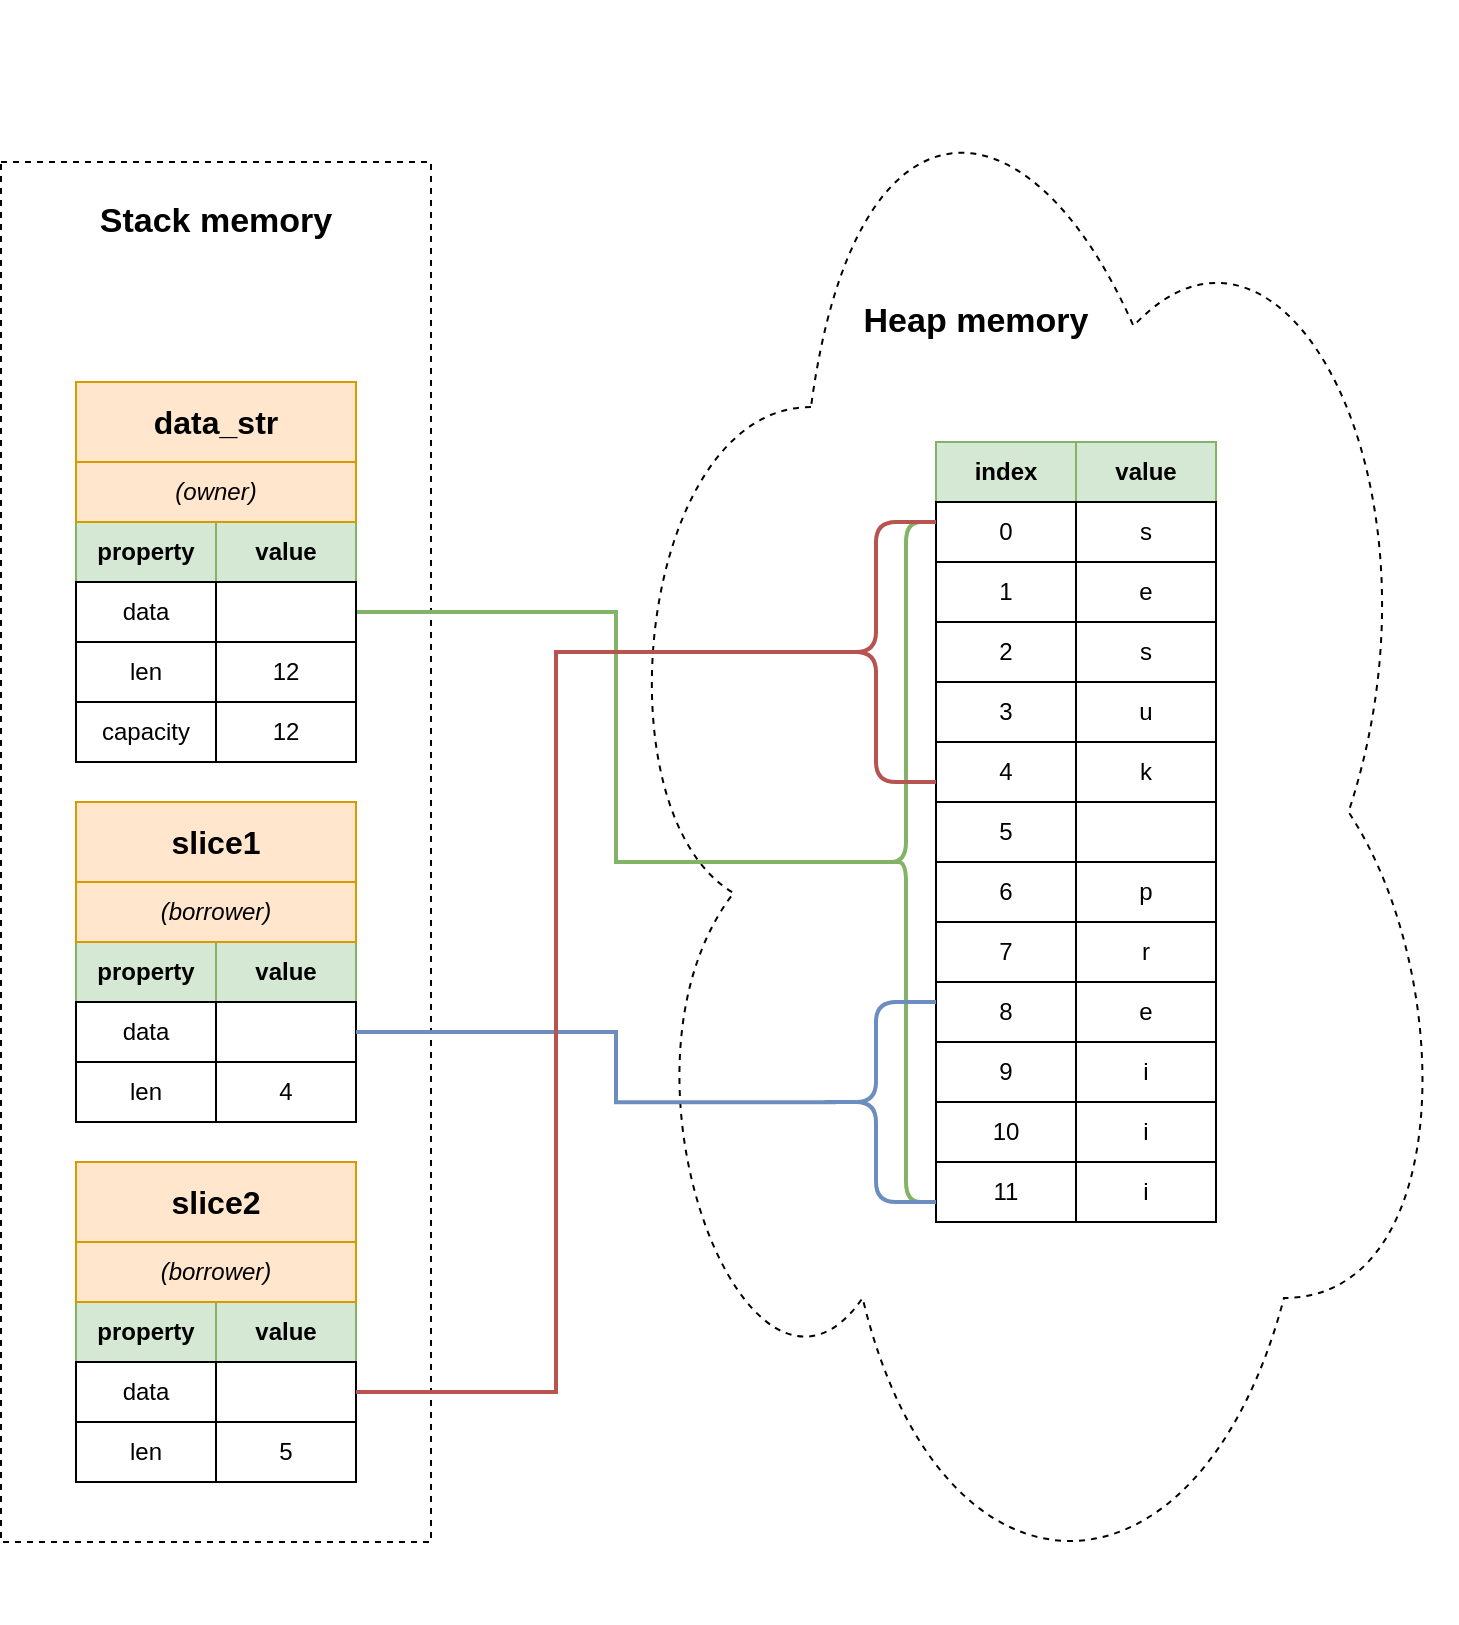 <mxfile version="20.3.0" type="device"><diagram id="E9WK0BKsC-T1gWnyw6fE" name="Page-1"><mxGraphModel dx="1308" dy="1987" grid="1" gridSize="10" guides="1" tooltips="1" connect="1" arrows="1" fold="1" page="1" pageScale="1" pageWidth="850" pageHeight="1100" math="0" shadow="0"><root><mxCell id="0"/><mxCell id="1" parent="0"/><mxCell id="eRW7efdalTtmwU7ePL8u-58" value="" style="ellipse;shape=cloud;whiteSpace=wrap;html=1;fontSize=12;dashed=1;" vertex="1" parent="1"><mxGeometry x="350" y="-80" width="430" height="810" as="geometry"/></mxCell><mxCell id="eRW7efdalTtmwU7ePL8u-23" value="" style="rounded=0;whiteSpace=wrap;html=1;dashed=1;" vertex="1" parent="1"><mxGeometry x="52.5" width="215" height="690" as="geometry"/></mxCell><mxCell id="eRW7efdalTtmwU7ePL8u-28" value="Stack memory" style="text;html=1;strokeColor=none;fillColor=none;align=center;verticalAlign=middle;whiteSpace=wrap;rounded=0;fontSize=17;fontStyle=1" vertex="1" parent="1"><mxGeometry x="80" y="10" width="160" height="40" as="geometry"/></mxCell><mxCell id="eRW7efdalTtmwU7ePL8u-59" value="" style="group" vertex="1" connectable="0" parent="1"><mxGeometry x="520" y="140" width="140" height="390" as="geometry"/></mxCell><mxCell id="eRW7efdalTtmwU7ePL8u-30" value="" style="group;fillColor=#d5e8d4;strokeColor=#82b366;container=0;" vertex="1" connectable="0" parent="eRW7efdalTtmwU7ePL8u-59"><mxGeometry width="140" height="120" as="geometry"/></mxCell><mxCell id="eRW7efdalTtmwU7ePL8u-31" value="index" style="rounded=0;whiteSpace=wrap;html=1;fontStyle=1;fillColor=#d5e8d4;strokeColor=#82b366;" vertex="1" parent="eRW7efdalTtmwU7ePL8u-59"><mxGeometry width="70" height="30" as="geometry"/></mxCell><mxCell id="eRW7efdalTtmwU7ePL8u-32" value="value" style="rounded=0;whiteSpace=wrap;html=1;fontStyle=1;fillColor=#d5e8d4;strokeColor=#82b366;" vertex="1" parent="eRW7efdalTtmwU7ePL8u-59"><mxGeometry x="70" width="70" height="30" as="geometry"/></mxCell><mxCell id="eRW7efdalTtmwU7ePL8u-33" value="0" style="rounded=0;whiteSpace=wrap;html=1;" vertex="1" parent="eRW7efdalTtmwU7ePL8u-59"><mxGeometry y="30" width="70" height="30" as="geometry"/></mxCell><mxCell id="eRW7efdalTtmwU7ePL8u-34" value="1" style="rounded=0;whiteSpace=wrap;html=1;" vertex="1" parent="eRW7efdalTtmwU7ePL8u-59"><mxGeometry y="60" width="70" height="30" as="geometry"/></mxCell><mxCell id="eRW7efdalTtmwU7ePL8u-35" value="2" style="rounded=0;whiteSpace=wrap;html=1;" vertex="1" parent="eRW7efdalTtmwU7ePL8u-59"><mxGeometry y="90" width="70" height="30" as="geometry"/></mxCell><mxCell id="eRW7efdalTtmwU7ePL8u-36" value="e" style="rounded=0;whiteSpace=wrap;html=1;" vertex="1" parent="eRW7efdalTtmwU7ePL8u-59"><mxGeometry x="70" y="60" width="70" height="30" as="geometry"/></mxCell><mxCell id="eRW7efdalTtmwU7ePL8u-37" value="s" style="rounded=0;whiteSpace=wrap;html=1;" vertex="1" parent="eRW7efdalTtmwU7ePL8u-59"><mxGeometry x="70" y="90" width="70" height="30" as="geometry"/></mxCell><mxCell id="eRW7efdalTtmwU7ePL8u-38" value="s" style="rounded=0;whiteSpace=wrap;html=1;" vertex="1" parent="eRW7efdalTtmwU7ePL8u-59"><mxGeometry x="70" y="30" width="70" height="30" as="geometry"/></mxCell><mxCell id="eRW7efdalTtmwU7ePL8u-40" value="3" style="rounded=0;whiteSpace=wrap;html=1;" vertex="1" parent="eRW7efdalTtmwU7ePL8u-59"><mxGeometry y="120" width="70" height="30" as="geometry"/></mxCell><mxCell id="eRW7efdalTtmwU7ePL8u-41" value="4" style="rounded=0;whiteSpace=wrap;html=1;" vertex="1" parent="eRW7efdalTtmwU7ePL8u-59"><mxGeometry y="150" width="70" height="30" as="geometry"/></mxCell><mxCell id="eRW7efdalTtmwU7ePL8u-42" value="5" style="rounded=0;whiteSpace=wrap;html=1;" vertex="1" parent="eRW7efdalTtmwU7ePL8u-59"><mxGeometry y="180" width="70" height="30" as="geometry"/></mxCell><mxCell id="eRW7efdalTtmwU7ePL8u-43" value="k" style="rounded=0;whiteSpace=wrap;html=1;" vertex="1" parent="eRW7efdalTtmwU7ePL8u-59"><mxGeometry x="70" y="150" width="70" height="30" as="geometry"/></mxCell><mxCell id="eRW7efdalTtmwU7ePL8u-44" value="" style="rounded=0;whiteSpace=wrap;html=1;" vertex="1" parent="eRW7efdalTtmwU7ePL8u-59"><mxGeometry x="70" y="180" width="70" height="30" as="geometry"/></mxCell><mxCell id="eRW7efdalTtmwU7ePL8u-45" value="u" style="rounded=0;whiteSpace=wrap;html=1;" vertex="1" parent="eRW7efdalTtmwU7ePL8u-59"><mxGeometry x="70" y="120" width="70" height="30" as="geometry"/></mxCell><mxCell id="eRW7efdalTtmwU7ePL8u-46" value="6" style="rounded=0;whiteSpace=wrap;html=1;" vertex="1" parent="eRW7efdalTtmwU7ePL8u-59"><mxGeometry y="210" width="70" height="30" as="geometry"/></mxCell><mxCell id="eRW7efdalTtmwU7ePL8u-47" value="7" style="rounded=0;whiteSpace=wrap;html=1;" vertex="1" parent="eRW7efdalTtmwU7ePL8u-59"><mxGeometry y="240" width="70" height="30" as="geometry"/></mxCell><mxCell id="eRW7efdalTtmwU7ePL8u-48" value="8" style="rounded=0;whiteSpace=wrap;html=1;" vertex="1" parent="eRW7efdalTtmwU7ePL8u-59"><mxGeometry y="270" width="70" height="30" as="geometry"/></mxCell><mxCell id="eRW7efdalTtmwU7ePL8u-49" value="r" style="rounded=0;whiteSpace=wrap;html=1;" vertex="1" parent="eRW7efdalTtmwU7ePL8u-59"><mxGeometry x="70" y="240" width="70" height="30" as="geometry"/></mxCell><mxCell id="eRW7efdalTtmwU7ePL8u-50" value="e" style="rounded=0;whiteSpace=wrap;html=1;" vertex="1" parent="eRW7efdalTtmwU7ePL8u-59"><mxGeometry x="70" y="270" width="70" height="30" as="geometry"/></mxCell><mxCell id="eRW7efdalTtmwU7ePL8u-51" value="p" style="rounded=0;whiteSpace=wrap;html=1;" vertex="1" parent="eRW7efdalTtmwU7ePL8u-59"><mxGeometry x="70" y="210" width="70" height="30" as="geometry"/></mxCell><mxCell id="eRW7efdalTtmwU7ePL8u-52" value="9" style="rounded=0;whiteSpace=wrap;html=1;" vertex="1" parent="eRW7efdalTtmwU7ePL8u-59"><mxGeometry y="300" width="70" height="30" as="geometry"/></mxCell><mxCell id="eRW7efdalTtmwU7ePL8u-53" value="10" style="rounded=0;whiteSpace=wrap;html=1;" vertex="1" parent="eRW7efdalTtmwU7ePL8u-59"><mxGeometry y="330" width="70" height="30" as="geometry"/></mxCell><mxCell id="eRW7efdalTtmwU7ePL8u-54" value="11" style="rounded=0;whiteSpace=wrap;html=1;" vertex="1" parent="eRW7efdalTtmwU7ePL8u-59"><mxGeometry y="360" width="70" height="30" as="geometry"/></mxCell><mxCell id="eRW7efdalTtmwU7ePL8u-55" value="i" style="rounded=0;whiteSpace=wrap;html=1;" vertex="1" parent="eRW7efdalTtmwU7ePL8u-59"><mxGeometry x="70" y="330" width="70" height="30" as="geometry"/></mxCell><mxCell id="eRW7efdalTtmwU7ePL8u-56" value="i" style="rounded=0;whiteSpace=wrap;html=1;" vertex="1" parent="eRW7efdalTtmwU7ePL8u-59"><mxGeometry x="70" y="360" width="70" height="30" as="geometry"/></mxCell><mxCell id="eRW7efdalTtmwU7ePL8u-57" value="i" style="rounded=0;whiteSpace=wrap;html=1;" vertex="1" parent="eRW7efdalTtmwU7ePL8u-59"><mxGeometry x="70" y="300" width="70" height="30" as="geometry"/></mxCell><mxCell id="eRW7efdalTtmwU7ePL8u-65" value="Heap memory" style="text;html=1;strokeColor=none;fillColor=none;align=center;verticalAlign=middle;whiteSpace=wrap;rounded=0;fontSize=17;fontStyle=1" vertex="1" parent="1"><mxGeometry x="460" y="60" width="160" height="40" as="geometry"/></mxCell><mxCell id="eRW7efdalTtmwU7ePL8u-66" style="edgeStyle=orthogonalEdgeStyle;rounded=0;orthogonalLoop=1;jettySize=auto;html=1;entryX=0.1;entryY=0.5;entryDx=0;entryDy=0;fontSize=17;startArrow=none;startFill=0;entryPerimeter=0;endArrow=none;endFill=0;fontStyle=1;strokeWidth=2;fillColor=#d5e8d4;strokeColor=#82b366;" edge="1" parent="1" source="eRW7efdalTtmwU7ePL8u-22" target="eRW7efdalTtmwU7ePL8u-94"><mxGeometry relative="1" as="geometry"/></mxCell><mxCell id="eRW7efdalTtmwU7ePL8u-68" value="" style="group" vertex="1" connectable="0" parent="1"><mxGeometry x="90" y="110" width="140" height="190" as="geometry"/></mxCell><mxCell id="eRW7efdalTtmwU7ePL8u-27" value="" style="group;fillColor=#fff2cc;strokeColor=#d6b656;container=0;" vertex="1" connectable="0" parent="eRW7efdalTtmwU7ePL8u-68"><mxGeometry y="30" width="140" height="160" as="geometry"/></mxCell><mxCell id="eRW7efdalTtmwU7ePL8u-26" value="data_str" style="rounded=0;whiteSpace=wrap;html=1;fillColor=#ffe6cc;strokeColor=#d79b00;fontStyle=1;fontSize=16;" vertex="1" parent="eRW7efdalTtmwU7ePL8u-68"><mxGeometry width="140" height="40" as="geometry"/></mxCell><mxCell id="eRW7efdalTtmwU7ePL8u-14" value="property" style="rounded=0;whiteSpace=wrap;html=1;fontStyle=1;fillColor=#d5e8d4;strokeColor=#82b366;" vertex="1" parent="eRW7efdalTtmwU7ePL8u-68"><mxGeometry y="70" width="70" height="30" as="geometry"/></mxCell><mxCell id="eRW7efdalTtmwU7ePL8u-15" value="value" style="rounded=0;whiteSpace=wrap;html=1;fontStyle=1;fillColor=#d5e8d4;strokeColor=#82b366;" vertex="1" parent="eRW7efdalTtmwU7ePL8u-68"><mxGeometry x="70" y="70" width="70" height="30" as="geometry"/></mxCell><mxCell id="eRW7efdalTtmwU7ePL8u-16" value="data" style="rounded=0;whiteSpace=wrap;html=1;" vertex="1" parent="eRW7efdalTtmwU7ePL8u-68"><mxGeometry y="100" width="70" height="30" as="geometry"/></mxCell><mxCell id="eRW7efdalTtmwU7ePL8u-17" value="len" style="rounded=0;whiteSpace=wrap;html=1;" vertex="1" parent="eRW7efdalTtmwU7ePL8u-68"><mxGeometry y="130" width="70" height="30" as="geometry"/></mxCell><mxCell id="eRW7efdalTtmwU7ePL8u-18" value="capacity" style="rounded=0;whiteSpace=wrap;html=1;" vertex="1" parent="eRW7efdalTtmwU7ePL8u-68"><mxGeometry y="160" width="70" height="30" as="geometry"/></mxCell><mxCell id="eRW7efdalTtmwU7ePL8u-19" value="12" style="rounded=0;whiteSpace=wrap;html=1;" vertex="1" parent="eRW7efdalTtmwU7ePL8u-68"><mxGeometry x="70" y="130" width="70" height="30" as="geometry"/></mxCell><mxCell id="eRW7efdalTtmwU7ePL8u-20" value="12" style="rounded=0;whiteSpace=wrap;html=1;" vertex="1" parent="eRW7efdalTtmwU7ePL8u-68"><mxGeometry x="70" y="160" width="70" height="30" as="geometry"/></mxCell><mxCell id="eRW7efdalTtmwU7ePL8u-22" value="" style="rounded=0;whiteSpace=wrap;html=1;" vertex="1" parent="eRW7efdalTtmwU7ePL8u-68"><mxGeometry x="70" y="100" width="70" height="30" as="geometry"/></mxCell><mxCell id="eRW7efdalTtmwU7ePL8u-67" value="(owner)" style="rounded=0;whiteSpace=wrap;html=1;fillColor=#ffe6cc;strokeColor=#d79b00;fontStyle=2" vertex="1" parent="eRW7efdalTtmwU7ePL8u-68"><mxGeometry y="40" width="140" height="30" as="geometry"/></mxCell><mxCell id="eRW7efdalTtmwU7ePL8u-82" value="" style="group" vertex="1" connectable="0" parent="1"><mxGeometry x="90" y="320" width="140" height="160" as="geometry"/></mxCell><mxCell id="eRW7efdalTtmwU7ePL8u-70" value="" style="group;fillColor=#fff2cc;strokeColor=#d6b656;container=0;" vertex="1" connectable="0" parent="eRW7efdalTtmwU7ePL8u-82"><mxGeometry y="30" width="140" height="130" as="geometry"/></mxCell><mxCell id="eRW7efdalTtmwU7ePL8u-71" value="slice1" style="rounded=0;whiteSpace=wrap;html=1;fillColor=#ffe6cc;strokeColor=#d79b00;fontStyle=1;fontSize=16;" vertex="1" parent="eRW7efdalTtmwU7ePL8u-82"><mxGeometry width="140" height="40" as="geometry"/></mxCell><mxCell id="eRW7efdalTtmwU7ePL8u-72" value="property" style="rounded=0;whiteSpace=wrap;html=1;fontStyle=1;fillColor=#d5e8d4;strokeColor=#82b366;" vertex="1" parent="eRW7efdalTtmwU7ePL8u-82"><mxGeometry y="70" width="70" height="30" as="geometry"/></mxCell><mxCell id="eRW7efdalTtmwU7ePL8u-73" value="value" style="rounded=0;whiteSpace=wrap;html=1;fontStyle=1;fillColor=#d5e8d4;strokeColor=#82b366;" vertex="1" parent="eRW7efdalTtmwU7ePL8u-82"><mxGeometry x="70" y="70" width="70" height="30" as="geometry"/></mxCell><mxCell id="eRW7efdalTtmwU7ePL8u-74" value="data" style="rounded=0;whiteSpace=wrap;html=1;" vertex="1" parent="eRW7efdalTtmwU7ePL8u-82"><mxGeometry y="100" width="70" height="30" as="geometry"/></mxCell><mxCell id="eRW7efdalTtmwU7ePL8u-75" value="len" style="rounded=0;whiteSpace=wrap;html=1;" vertex="1" parent="eRW7efdalTtmwU7ePL8u-82"><mxGeometry y="130" width="70" height="30" as="geometry"/></mxCell><mxCell id="eRW7efdalTtmwU7ePL8u-77" value="4" style="rounded=0;whiteSpace=wrap;html=1;" vertex="1" parent="eRW7efdalTtmwU7ePL8u-82"><mxGeometry x="70" y="130" width="70" height="30" as="geometry"/></mxCell><mxCell id="eRW7efdalTtmwU7ePL8u-79" value="" style="rounded=0;whiteSpace=wrap;html=1;" vertex="1" parent="eRW7efdalTtmwU7ePL8u-82"><mxGeometry x="70" y="100" width="70" height="30" as="geometry"/></mxCell><mxCell id="eRW7efdalTtmwU7ePL8u-80" value="(borrower)" style="rounded=0;whiteSpace=wrap;html=1;fillColor=#ffe6cc;strokeColor=#d79b00;fontStyle=2" vertex="1" parent="eRW7efdalTtmwU7ePL8u-82"><mxGeometry y="40" width="140" height="30" as="geometry"/></mxCell><mxCell id="eRW7efdalTtmwU7ePL8u-83" value="" style="group" vertex="1" connectable="0" parent="1"><mxGeometry x="90" y="500" width="140" height="160" as="geometry"/></mxCell><mxCell id="eRW7efdalTtmwU7ePL8u-84" value="" style="group;fillColor=#fff2cc;strokeColor=#d6b656;container=0;" vertex="1" connectable="0" parent="eRW7efdalTtmwU7ePL8u-83"><mxGeometry y="30" width="140" height="130" as="geometry"/></mxCell><mxCell id="eRW7efdalTtmwU7ePL8u-85" value="slice2" style="rounded=0;whiteSpace=wrap;html=1;fillColor=#ffe6cc;strokeColor=#d79b00;fontStyle=1;fontSize=16;" vertex="1" parent="eRW7efdalTtmwU7ePL8u-83"><mxGeometry width="140" height="40" as="geometry"/></mxCell><mxCell id="eRW7efdalTtmwU7ePL8u-86" value="property" style="rounded=0;whiteSpace=wrap;html=1;fontStyle=1;fillColor=#d5e8d4;strokeColor=#82b366;" vertex="1" parent="eRW7efdalTtmwU7ePL8u-83"><mxGeometry y="70" width="70" height="30" as="geometry"/></mxCell><mxCell id="eRW7efdalTtmwU7ePL8u-87" value="value" style="rounded=0;whiteSpace=wrap;html=1;fontStyle=1;fillColor=#d5e8d4;strokeColor=#82b366;" vertex="1" parent="eRW7efdalTtmwU7ePL8u-83"><mxGeometry x="70" y="70" width="70" height="30" as="geometry"/></mxCell><mxCell id="eRW7efdalTtmwU7ePL8u-88" value="data" style="rounded=0;whiteSpace=wrap;html=1;" vertex="1" parent="eRW7efdalTtmwU7ePL8u-83"><mxGeometry y="100" width="70" height="30" as="geometry"/></mxCell><mxCell id="eRW7efdalTtmwU7ePL8u-89" value="len" style="rounded=0;whiteSpace=wrap;html=1;" vertex="1" parent="eRW7efdalTtmwU7ePL8u-83"><mxGeometry y="130" width="70" height="30" as="geometry"/></mxCell><mxCell id="eRW7efdalTtmwU7ePL8u-90" value="5" style="rounded=0;whiteSpace=wrap;html=1;" vertex="1" parent="eRW7efdalTtmwU7ePL8u-83"><mxGeometry x="70" y="130" width="70" height="30" as="geometry"/></mxCell><mxCell id="eRW7efdalTtmwU7ePL8u-91" value="" style="rounded=0;whiteSpace=wrap;html=1;" vertex="1" parent="eRW7efdalTtmwU7ePL8u-83"><mxGeometry x="70" y="100" width="70" height="30" as="geometry"/></mxCell><mxCell id="eRW7efdalTtmwU7ePL8u-92" value="(borrower)" style="rounded=0;whiteSpace=wrap;html=1;fillColor=#ffe6cc;strokeColor=#d79b00;fontStyle=2" vertex="1" parent="eRW7efdalTtmwU7ePL8u-83"><mxGeometry y="40" width="140" height="30" as="geometry"/></mxCell><mxCell id="eRW7efdalTtmwU7ePL8u-94" value="" style="shape=curlyBracket;whiteSpace=wrap;html=1;rounded=1;fontSize=17;strokeWidth=2;fillColor=#d5e8d4;strokeColor=#82b366;" vertex="1" parent="1"><mxGeometry x="490" y="180" width="30" height="340" as="geometry"/></mxCell><mxCell id="eRW7efdalTtmwU7ePL8u-97" style="edgeStyle=orthogonalEdgeStyle;rounded=0;orthogonalLoop=1;jettySize=auto;html=1;entryX=1;entryY=0.5;entryDx=0;entryDy=0;strokeWidth=2;fontSize=17;startArrow=none;startFill=0;endArrow=none;endFill=0;fillColor=#dae8fc;strokeColor=#6c8ebf;exitX=0.165;exitY=0.501;exitDx=0;exitDy=0;exitPerimeter=0;" edge="1" parent="1" source="eRW7efdalTtmwU7ePL8u-95" target="eRW7efdalTtmwU7ePL8u-79"><mxGeometry relative="1" as="geometry"><Array as="points"><mxPoint x="360" y="470"/><mxPoint x="360" y="435"/></Array></mxGeometry></mxCell><mxCell id="eRW7efdalTtmwU7ePL8u-95" value="" style="shape=curlyBracket;whiteSpace=wrap;html=1;rounded=1;fontSize=17;fillColor=#dae8fc;strokeColor=#6c8ebf;strokeWidth=2;" vertex="1" parent="1"><mxGeometry x="460" y="420" width="60" height="100" as="geometry"/></mxCell><mxCell id="eRW7efdalTtmwU7ePL8u-99" style="edgeStyle=orthogonalEdgeStyle;rounded=0;orthogonalLoop=1;jettySize=auto;html=1;entryX=1;entryY=0.5;entryDx=0;entryDy=0;strokeWidth=2;fontSize=17;startArrow=none;startFill=0;endArrow=none;endFill=0;exitX=0.1;exitY=0.5;exitDx=0;exitDy=0;exitPerimeter=0;fillColor=#f8cecc;strokeColor=#b85450;" edge="1" parent="1" source="eRW7efdalTtmwU7ePL8u-98" target="eRW7efdalTtmwU7ePL8u-91"><mxGeometry relative="1" as="geometry"><Array as="points"><mxPoint x="330" y="245"/><mxPoint x="330" y="615"/></Array></mxGeometry></mxCell><mxCell id="eRW7efdalTtmwU7ePL8u-98" value="" style="shape=curlyBracket;whiteSpace=wrap;html=1;rounded=1;strokeWidth=2;fontSize=17;fillColor=#f8cecc;strokeColor=#b85450;" vertex="1" parent="1"><mxGeometry x="460" y="180" width="60" height="130" as="geometry"/></mxCell></root></mxGraphModel></diagram></mxfile>